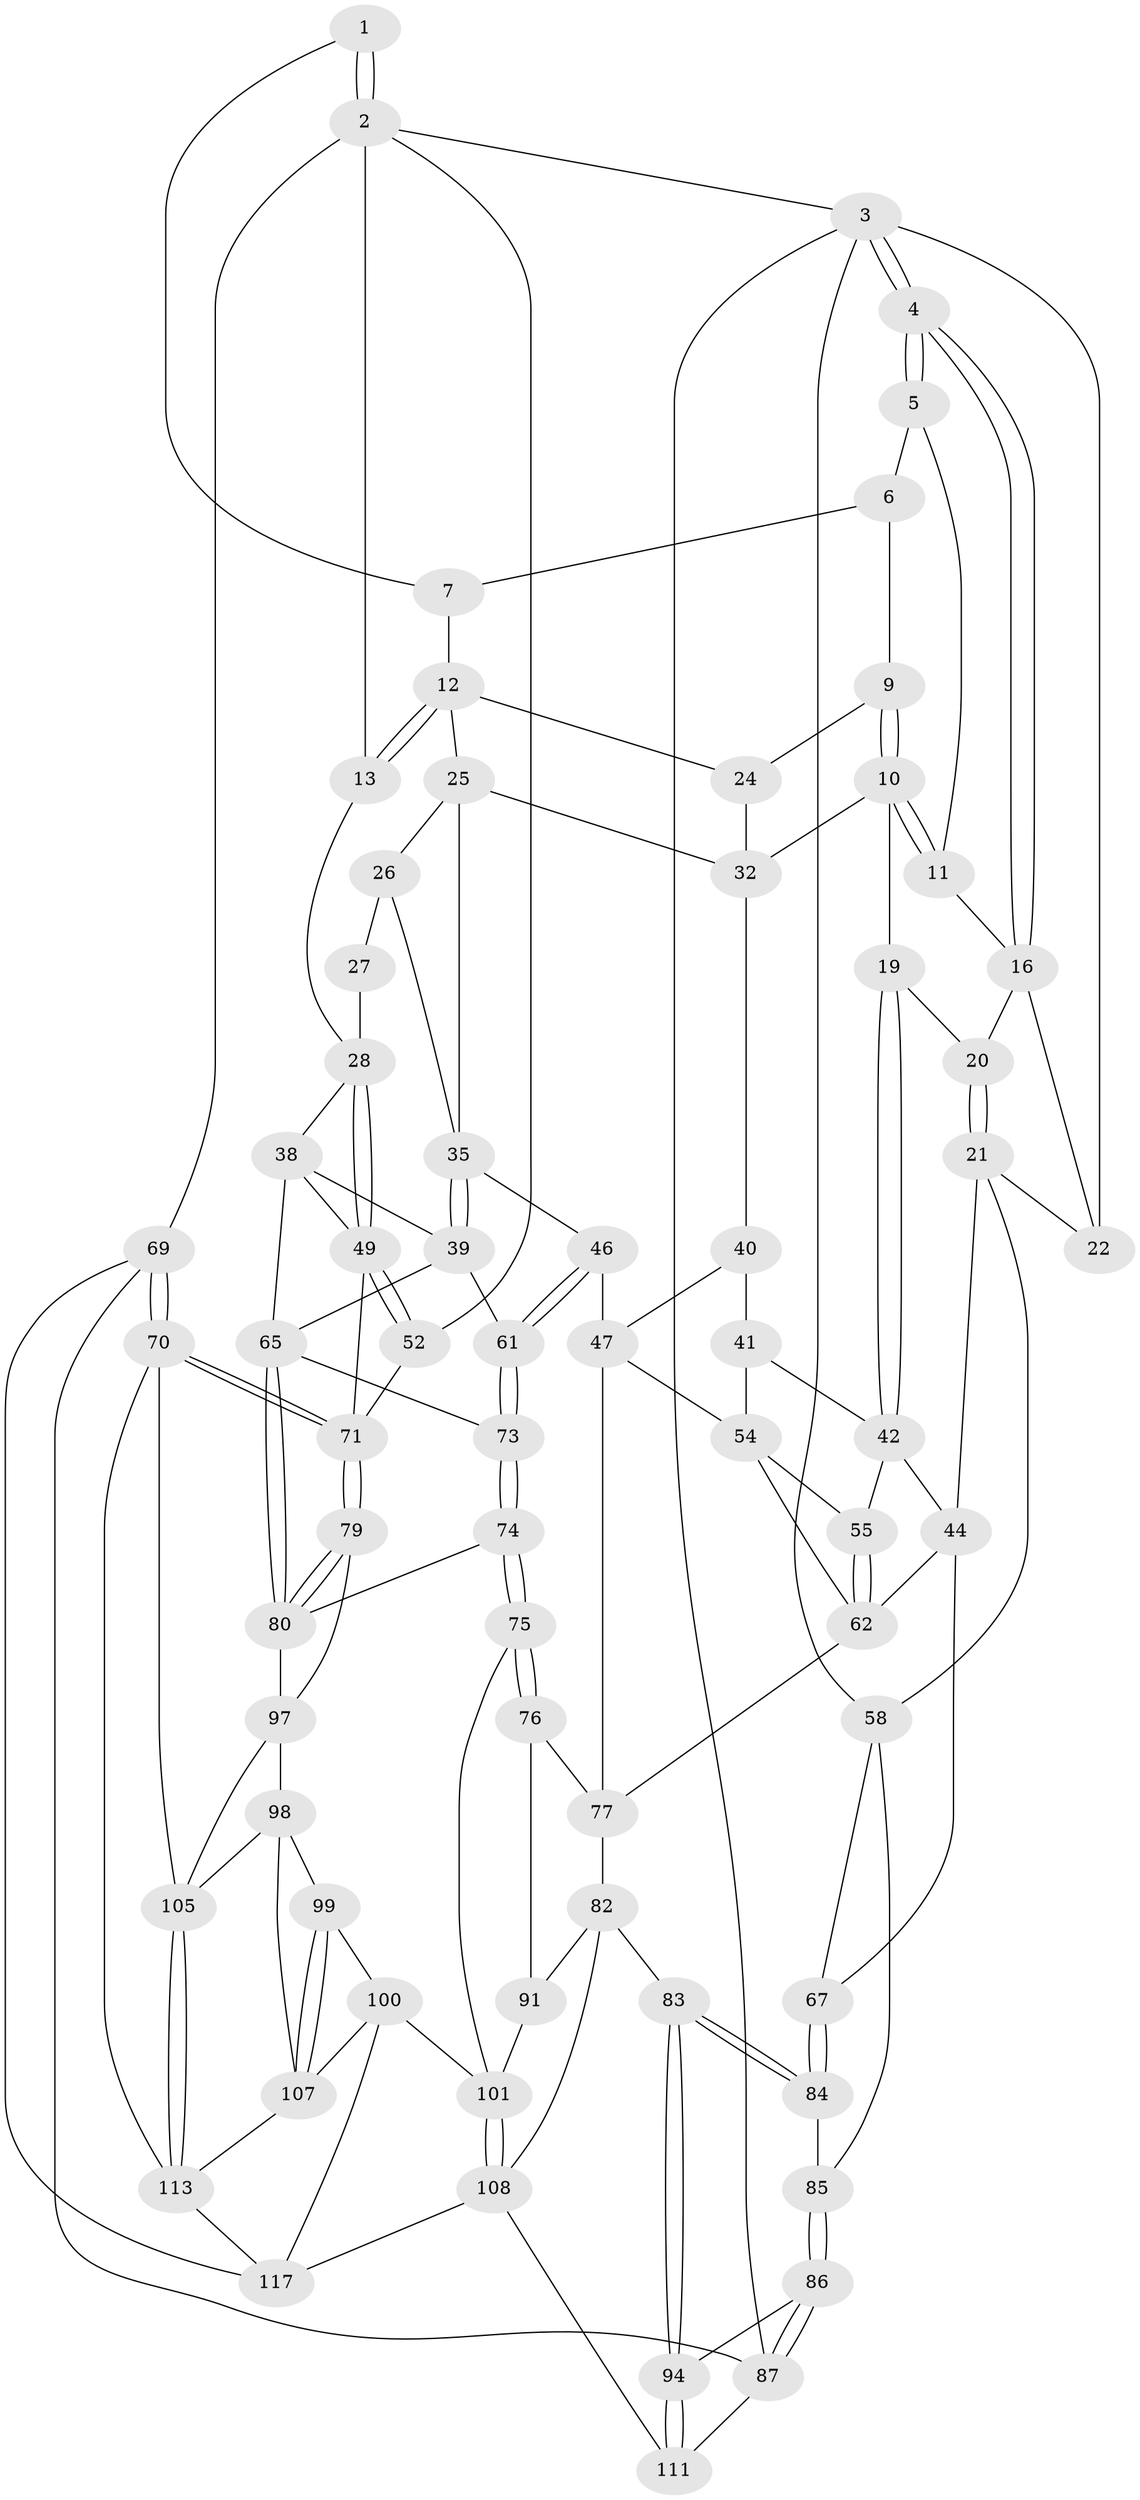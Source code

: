 // Generated by graph-tools (version 1.1) at 2025/24/03/03/25 07:24:33]
// undirected, 70 vertices, 155 edges
graph export_dot {
graph [start="1"]
  node [color=gray90,style=filled];
  1 [pos="+0.5454478173724565+0"];
  2 [pos="+1+0",super="+15"];
  3 [pos="+0+0",super="+37"];
  4 [pos="+0+0"];
  5 [pos="+0.204932547281904+0"];
  6 [pos="+0.23451520968618655+0",super="+8"];
  7 [pos="+0.5641178650153934+0.009481298625608888"];
  9 [pos="+0.3491398379144329+0.1509650904291416"];
  10 [pos="+0.3254554009834531+0.2179143913241906",super="+18"];
  11 [pos="+0.17976902997568633+0.11153604228751193"];
  12 [pos="+0.5883651434271712+0.09852846000506486",super="+23"];
  13 [pos="+0.921097951613949+0.030365380898976734",super="+14"];
  16 [pos="+0.07297631242244808+0.15356165985013578",super="+17"];
  19 [pos="+0.3181444969425668+0.23462855308901373"];
  20 [pos="+0.18405467157180003+0.2644998127586636"];
  21 [pos="+0.12329478482560131+0.31788051122882593",super="+45"];
  22 [pos="+0.05728753098993373+0.2383669457697116"];
  24 [pos="+0.548644120166622+0.14555925514327514"];
  25 [pos="+0.6239317174363149+0.15817026289277877",super="+31"];
  26 [pos="+0.7227025202599087+0.20391832475597046",super="+34"];
  27 [pos="+0.892301471164389+0.06725118351832467",super="+30"];
  28 [pos="+0.8783435943255681+0.30190917116922006",super="+29"];
  32 [pos="+0.49869778430746026+0.2765848036406296",super="+33"];
  35 [pos="+0.7216959741042115+0.349656221894305",super="+36"];
  38 [pos="+0.7472518940249578+0.36498810723875863",super="+51"];
  39 [pos="+0.7335460515546478+0.36061364959383213",super="+60"];
  40 [pos="+0.4778337467866585+0.3166343469691207",super="+48"];
  41 [pos="+0.40756167921648395+0.329963150720703",super="+53"];
  42 [pos="+0.33153016712534306+0.2860794031487209",super="+43"];
  44 [pos="+0.19319187325231033+0.4043350911442672",super="+64"];
  46 [pos="+0.550242325408546+0.436491353036367"];
  47 [pos="+0.5427825776070283+0.4374004904524945",super="+56"];
  49 [pos="+0.9351258274503434+0.35136124036592553",super="+50"];
  52 [pos="+1+0.28410201657413836"];
  54 [pos="+0.4159876525310754+0.41691754540527765",super="+57"];
  55 [pos="+0.32127875787092314+0.39277754738842896"];
  58 [pos="+0.08990413575629633+0.37267936752220754",super="+59"];
  61 [pos="+0.6020203532675971+0.4860631208538204"];
  62 [pos="+0.3177869046298426+0.46259038389306406",super="+63"];
  65 [pos="+0.8290187562014375+0.51270746602569",super="+66"];
  67 [pos="+0.18747204181311197+0.5413774598864746",super="+68"];
  69 [pos="+1+1"];
  70 [pos="+1+0.9443480133807276",super="+109"];
  71 [pos="+1+0.72605042078386",super="+72"];
  73 [pos="+0.6498664131480018+0.6210235009830168"];
  74 [pos="+0.6404758717940187+0.655547527102251"];
  75 [pos="+0.6120881467509667+0.6652977384176707",super="+93"];
  76 [pos="+0.524508887438296+0.6317006089864486",super="+90"];
  77 [pos="+0.44195083694726756+0.5772477985732544",super="+78"];
  79 [pos="+0.9417543993143798+0.6984212639815014"];
  80 [pos="+0.8634261992774043+0.5927971486486678",super="+81"];
  82 [pos="+0.30106305822778656+0.7329868520210248",super="+92"];
  83 [pos="+0.2432259438333644+0.747660199094463"];
  84 [pos="+0.1981038029242231+0.7117705986339389",super="+88"];
  85 [pos="+0+0.6120523143420522",super="+89"];
  86 [pos="+0+1",super="+96"];
  87 [pos="+0+1"];
  91 [pos="+0.3993673477411822+0.7568002801585293"];
  94 [pos="+0.2006546044169917+0.7930394587140445",super="+95"];
  97 [pos="+0.6675731640942592+0.6768969614694296",super="+103"];
  98 [pos="+0.6787586845021221+0.7447462152613723",super="+104"];
  99 [pos="+0.662878628611327+0.8048819658715969"];
  100 [pos="+0.5712168115953964+0.879982544822056",super="+116"];
  101 [pos="+0.5543505745527263+0.8674688870393251",super="+102"];
  105 [pos="+0.8052889835187439+0.8427524284555",super="+106"];
  107 [pos="+0.7238229623238116+0.9102975118337349",super="+115"];
  108 [pos="+0.3953094472050654+0.9145723992700626",super="+110"];
  111 [pos="+0.2754349845056676+1",super="+112"];
  113 [pos="+0.861164751748932+0.9384170252361074",super="+114"];
  117 [pos="+0.6438761195001492+1",super="+118"];
  1 -- 2;
  1 -- 2;
  1 -- 7;
  2 -- 3;
  2 -- 69;
  2 -- 52;
  2 -- 13;
  3 -- 4;
  3 -- 4;
  3 -- 87;
  3 -- 22;
  3 -- 58;
  4 -- 5;
  4 -- 5;
  4 -- 16;
  4 -- 16;
  5 -- 6;
  5 -- 11;
  6 -- 9;
  6 -- 7;
  7 -- 12;
  9 -- 10;
  9 -- 10;
  9 -- 24;
  10 -- 11;
  10 -- 11;
  10 -- 19;
  10 -- 32;
  11 -- 16;
  12 -- 13;
  12 -- 13;
  12 -- 24;
  12 -- 25;
  13 -- 28;
  16 -- 22;
  16 -- 20;
  19 -- 20;
  19 -- 42;
  19 -- 42;
  20 -- 21;
  20 -- 21;
  21 -- 22;
  21 -- 58;
  21 -- 44;
  24 -- 32;
  25 -- 26;
  25 -- 32;
  25 -- 35;
  26 -- 27 [weight=2];
  26 -- 35;
  27 -- 28;
  28 -- 49;
  28 -- 49;
  28 -- 38;
  32 -- 40;
  35 -- 39;
  35 -- 39;
  35 -- 46;
  38 -- 39;
  38 -- 65;
  38 -- 49;
  39 -- 65;
  39 -- 61;
  40 -- 41 [weight=2];
  40 -- 47;
  41 -- 42;
  41 -- 54;
  42 -- 44;
  42 -- 55;
  44 -- 67;
  44 -- 62;
  46 -- 47;
  46 -- 61;
  46 -- 61;
  47 -- 77;
  47 -- 54;
  49 -- 52;
  49 -- 52;
  49 -- 71;
  52 -- 71;
  54 -- 55;
  54 -- 62;
  55 -- 62;
  55 -- 62;
  58 -- 67;
  58 -- 85;
  61 -- 73;
  61 -- 73;
  62 -- 77;
  65 -- 80;
  65 -- 80;
  65 -- 73;
  67 -- 84 [weight=2];
  67 -- 84;
  69 -- 70;
  69 -- 70;
  69 -- 87;
  69 -- 117;
  70 -- 71;
  70 -- 71;
  70 -- 113;
  70 -- 105;
  71 -- 79;
  71 -- 79;
  73 -- 74;
  73 -- 74;
  74 -- 75;
  74 -- 75;
  74 -- 80;
  75 -- 76 [weight=2];
  75 -- 76;
  75 -- 101;
  76 -- 77;
  76 -- 91;
  77 -- 82;
  79 -- 80;
  79 -- 80;
  79 -- 97;
  80 -- 97;
  82 -- 83;
  82 -- 91;
  82 -- 108;
  83 -- 84;
  83 -- 84;
  83 -- 94;
  83 -- 94;
  84 -- 85;
  85 -- 86 [weight=2];
  85 -- 86;
  86 -- 87;
  86 -- 87;
  86 -- 94;
  87 -- 111;
  91 -- 101;
  94 -- 111 [weight=2];
  94 -- 111;
  97 -- 98;
  97 -- 105;
  98 -- 99;
  98 -- 105;
  98 -- 107;
  99 -- 100;
  99 -- 107;
  99 -- 107;
  100 -- 101;
  100 -- 117;
  100 -- 107;
  101 -- 108;
  101 -- 108;
  105 -- 113;
  105 -- 113;
  107 -- 113;
  108 -- 117;
  108 -- 111;
  113 -- 117;
}
